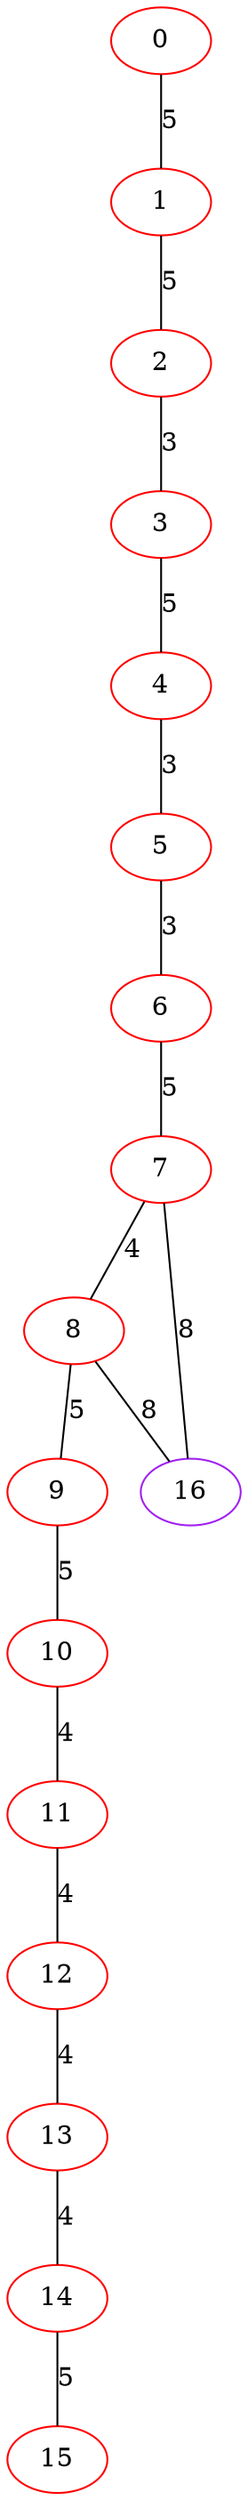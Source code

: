 graph "" {
0 [color=red, weight=1];
1 [color=red, weight=1];
2 [color=red, weight=1];
3 [color=red, weight=1];
4 [color=red, weight=1];
5 [color=red, weight=1];
6 [color=red, weight=1];
7 [color=red, weight=1];
8 [color=red, weight=1];
9 [color=red, weight=1];
10 [color=red, weight=1];
11 [color=red, weight=1];
12 [color=red, weight=1];
13 [color=red, weight=1];
14 [color=red, weight=1];
15 [color=red, weight=1];
16 [color=purple, weight=4];
0 -- 1  [key=0, label=5];
1 -- 2  [key=0, label=5];
2 -- 3  [key=0, label=3];
3 -- 4  [key=0, label=5];
4 -- 5  [key=0, label=3];
5 -- 6  [key=0, label=3];
6 -- 7  [key=0, label=5];
7 -- 8  [key=0, label=4];
7 -- 16  [key=0, label=8];
8 -- 16  [key=0, label=8];
8 -- 9  [key=0, label=5];
9 -- 10  [key=0, label=5];
10 -- 11  [key=0, label=4];
11 -- 12  [key=0, label=4];
12 -- 13  [key=0, label=4];
13 -- 14  [key=0, label=4];
14 -- 15  [key=0, label=5];
}
